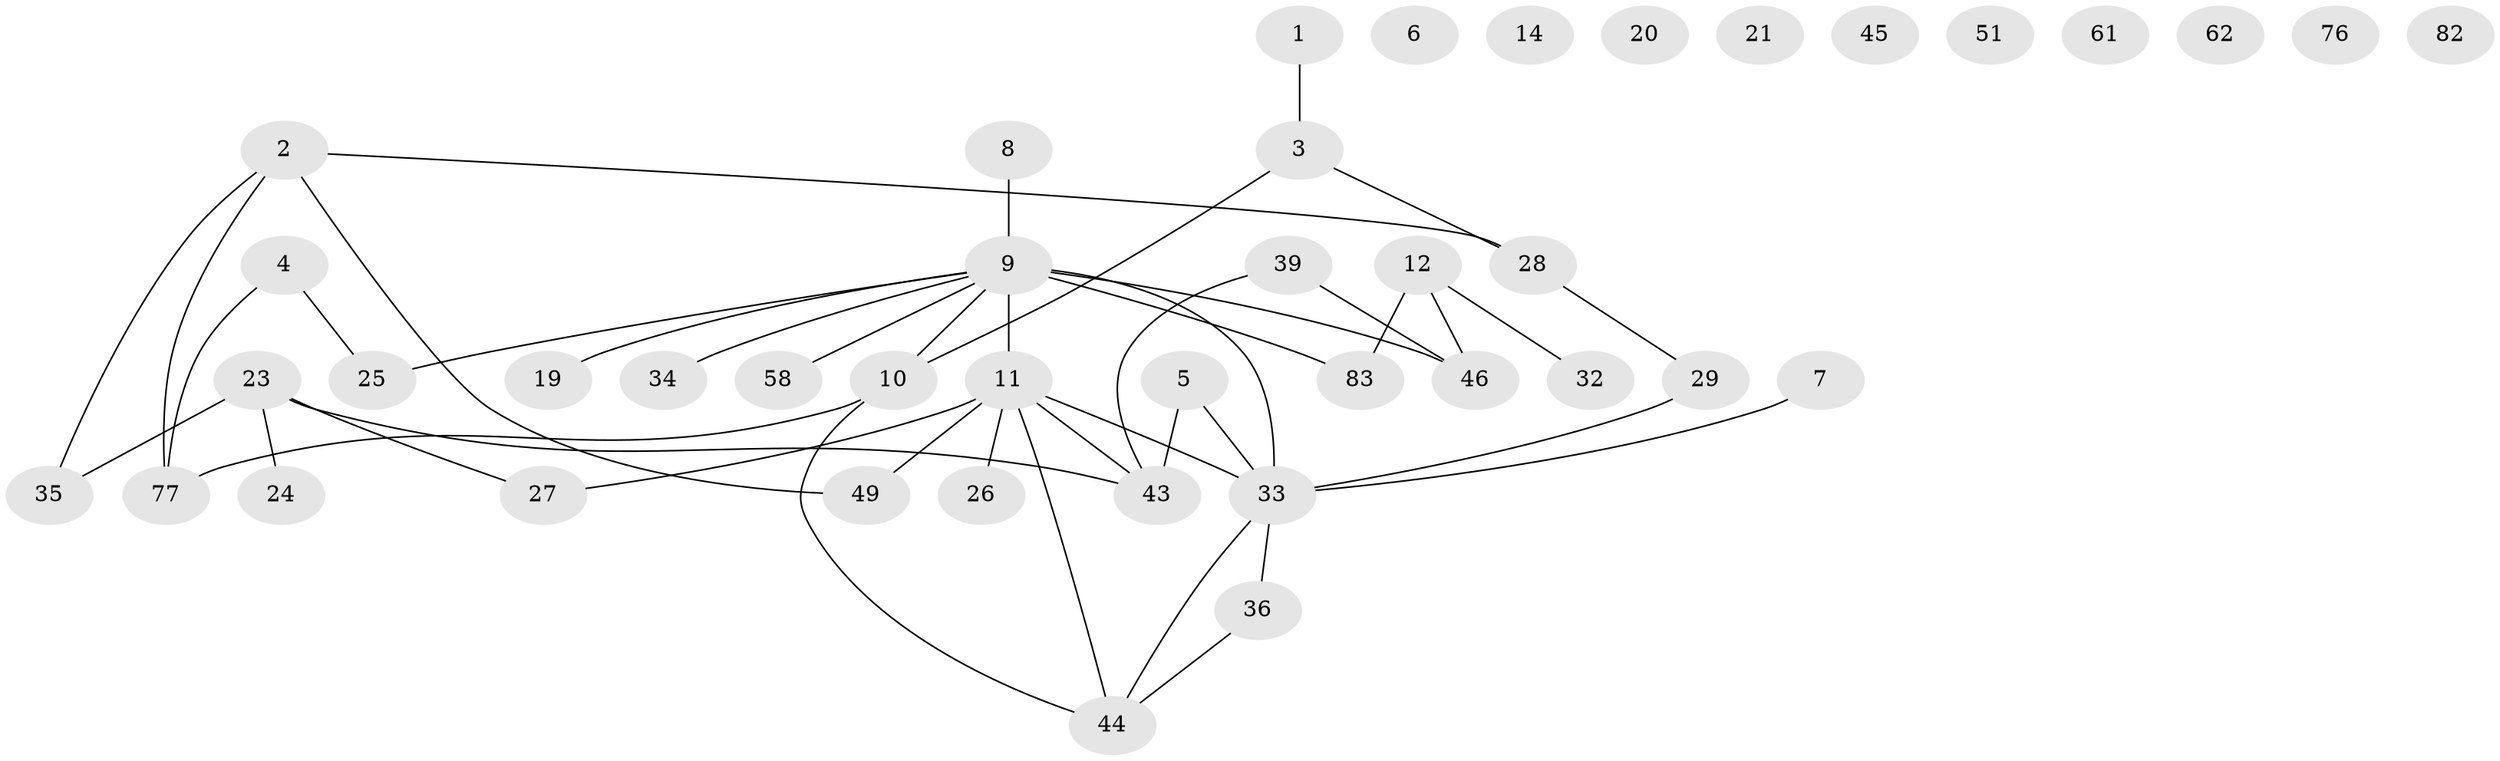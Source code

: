 // original degree distribution, {2: 0.24705882352941178, 1: 0.29411764705882354, 4: 0.08235294117647059, 0: 0.09411764705882353, 3: 0.2235294117647059, 7: 0.011764705882352941, 6: 0.011764705882352941, 5: 0.03529411764705882}
// Generated by graph-tools (version 1.1) at 2025/13/03/09/25 04:13:11]
// undirected, 42 vertices, 44 edges
graph export_dot {
graph [start="1"]
  node [color=gray90,style=filled];
  1 [super="+17+40"];
  2 [super="+15+50"];
  3 [super="+67"];
  4 [super="+71+18"];
  5 [super="+74+30"];
  6;
  7;
  8;
  9 [super="+80+31"];
  10 [super="+84+16"];
  11 [super="+22"];
  12 [super="+13+42+66"];
  14;
  19;
  20;
  21;
  23 [super="+41"];
  24;
  25 [super="+52"];
  26;
  27;
  28;
  29 [super="+38"];
  32;
  33 [super="+37+54"];
  34;
  35 [super="+65"];
  36;
  39;
  43 [super="+48"];
  44 [super="+63+64"];
  45 [super="+73"];
  46;
  49;
  51;
  58;
  61 [super="+78"];
  62;
  76;
  77 [super="+81"];
  82;
  83;
  1 -- 3;
  2 -- 49;
  2 -- 28;
  2 -- 77;
  2 -- 35;
  3 -- 10;
  3 -- 28;
  4 -- 77;
  4 -- 25;
  5 -- 33;
  5 -- 43;
  7 -- 33;
  8 -- 9;
  9 -- 25;
  9 -- 34;
  9 -- 10;
  9 -- 11 [weight=2];
  9 -- 46;
  9 -- 19;
  9 -- 83;
  9 -- 58;
  9 -- 33 [weight=2];
  10 -- 44;
  10 -- 77;
  11 -- 49;
  11 -- 26;
  11 -- 27;
  11 -- 44;
  11 -- 33;
  11 -- 43;
  12 -- 32;
  12 -- 83;
  12 -- 46;
  23 -- 27;
  23 -- 35;
  23 -- 24;
  23 -- 43;
  28 -- 29;
  29 -- 33;
  33 -- 36;
  33 -- 44;
  36 -- 44;
  39 -- 46;
  39 -- 43;
}
